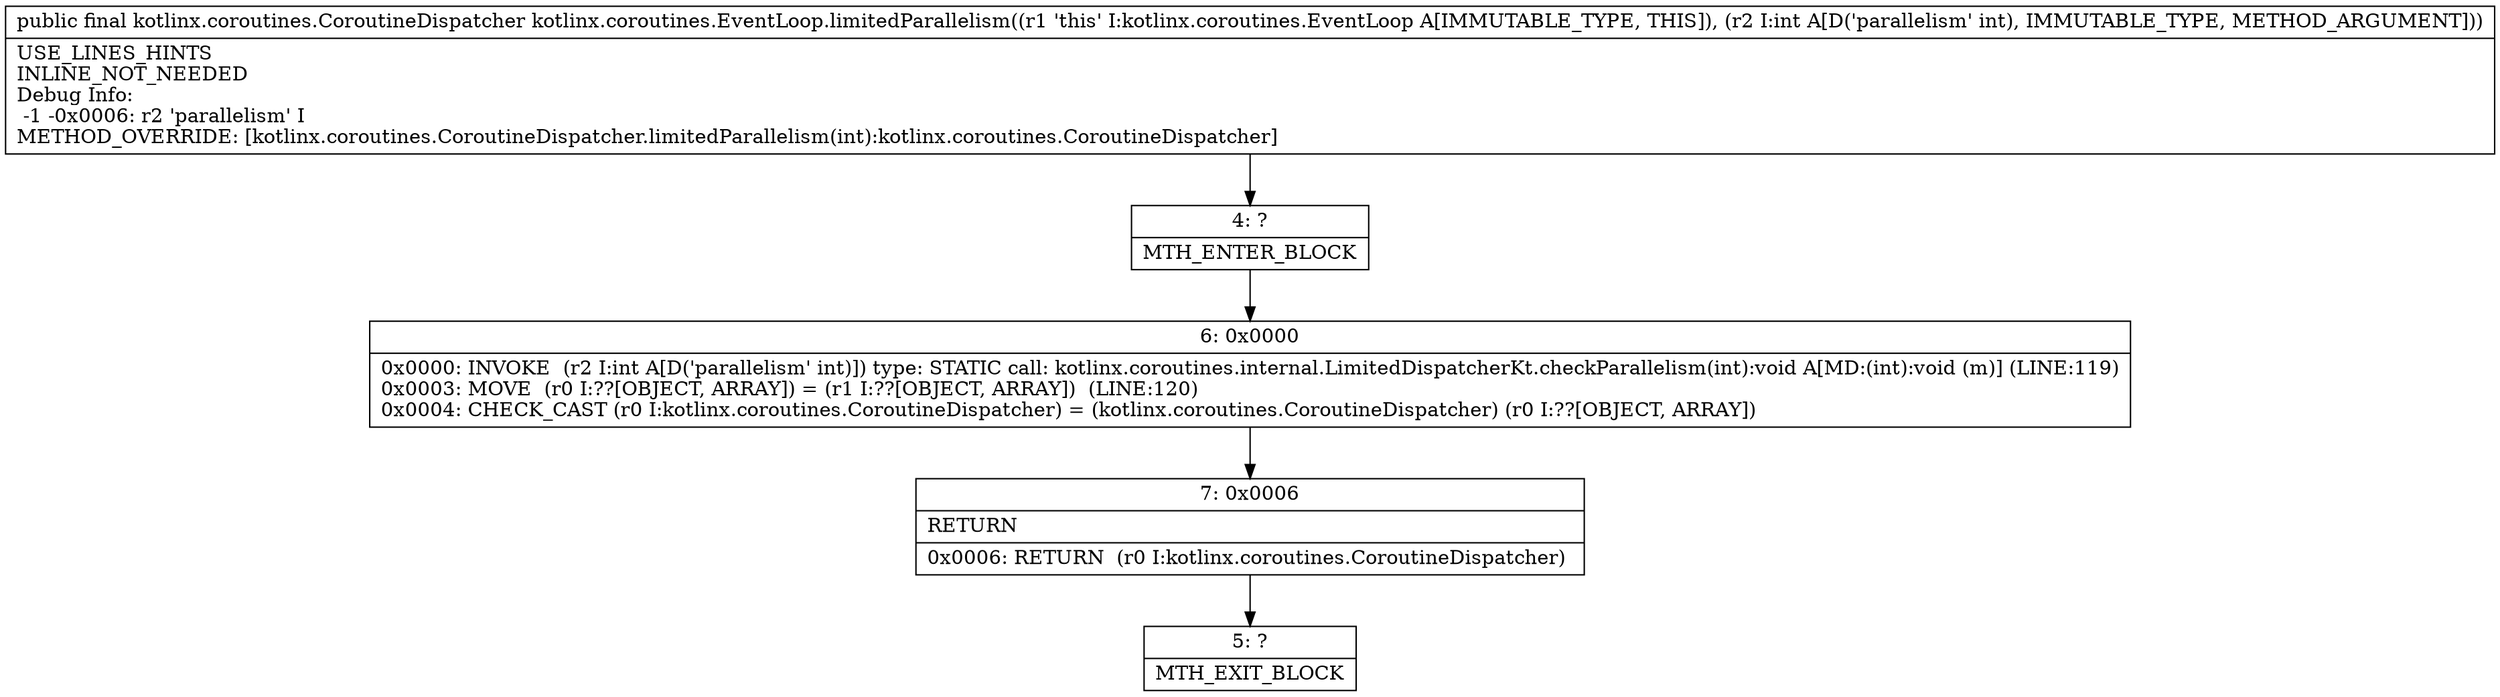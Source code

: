 digraph "CFG forkotlinx.coroutines.EventLoop.limitedParallelism(I)Lkotlinx\/coroutines\/CoroutineDispatcher;" {
Node_4 [shape=record,label="{4\:\ ?|MTH_ENTER_BLOCK\l}"];
Node_6 [shape=record,label="{6\:\ 0x0000|0x0000: INVOKE  (r2 I:int A[D('parallelism' int)]) type: STATIC call: kotlinx.coroutines.internal.LimitedDispatcherKt.checkParallelism(int):void A[MD:(int):void (m)] (LINE:119)\l0x0003: MOVE  (r0 I:??[OBJECT, ARRAY]) = (r1 I:??[OBJECT, ARRAY])  (LINE:120)\l0x0004: CHECK_CAST (r0 I:kotlinx.coroutines.CoroutineDispatcher) = (kotlinx.coroutines.CoroutineDispatcher) (r0 I:??[OBJECT, ARRAY]) \l}"];
Node_7 [shape=record,label="{7\:\ 0x0006|RETURN\l|0x0006: RETURN  (r0 I:kotlinx.coroutines.CoroutineDispatcher) \l}"];
Node_5 [shape=record,label="{5\:\ ?|MTH_EXIT_BLOCK\l}"];
MethodNode[shape=record,label="{public final kotlinx.coroutines.CoroutineDispatcher kotlinx.coroutines.EventLoop.limitedParallelism((r1 'this' I:kotlinx.coroutines.EventLoop A[IMMUTABLE_TYPE, THIS]), (r2 I:int A[D('parallelism' int), IMMUTABLE_TYPE, METHOD_ARGUMENT]))  | USE_LINES_HINTS\lINLINE_NOT_NEEDED\lDebug Info:\l  \-1 \-0x0006: r2 'parallelism' I\lMETHOD_OVERRIDE: [kotlinx.coroutines.CoroutineDispatcher.limitedParallelism(int):kotlinx.coroutines.CoroutineDispatcher]\l}"];
MethodNode -> Node_4;Node_4 -> Node_6;
Node_6 -> Node_7;
Node_7 -> Node_5;
}

